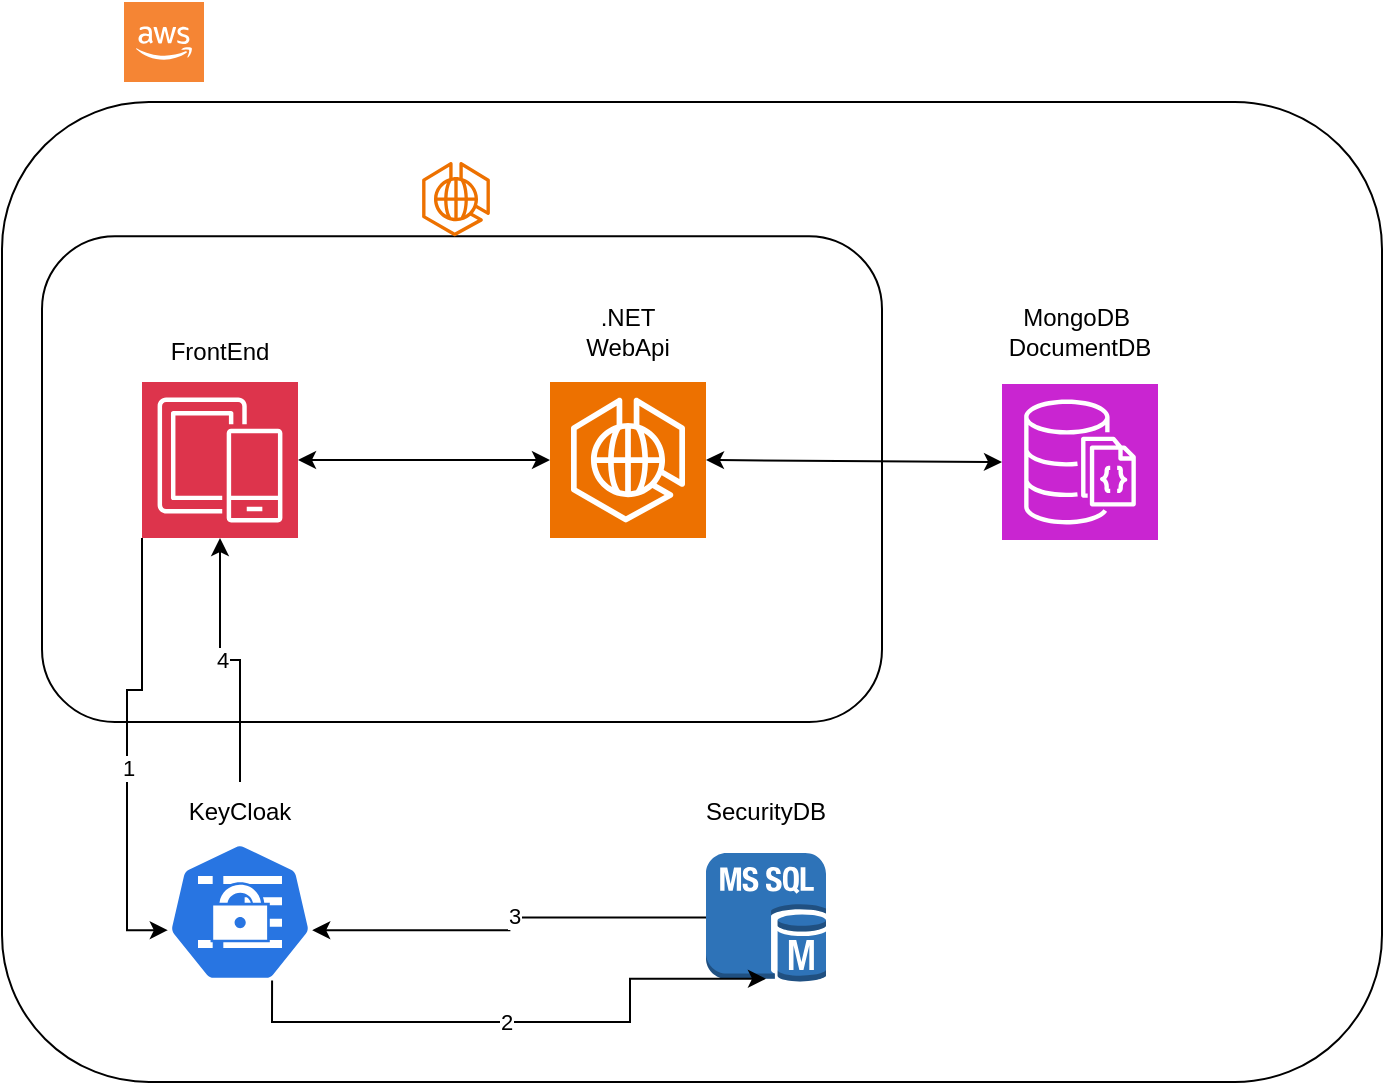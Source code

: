 <mxfile version="24.5.4" type="github">
  <diagram name="Página-1" id="BjKBbpksZFgqR6-b-1XU">
    <mxGraphModel dx="1035" dy="511" grid="1" gridSize="10" guides="1" tooltips="1" connect="1" arrows="1" fold="1" page="1" pageScale="1" pageWidth="827" pageHeight="1169" math="0" shadow="0">
      <root>
        <mxCell id="0" />
        <mxCell id="1" parent="0" />
        <mxCell id="Qqj6Q0SjELC-B6MR0gVu-8" value="" style="rounded=1;whiteSpace=wrap;html=1;" parent="1" vertex="1">
          <mxGeometry x="100" y="160" width="690" height="490" as="geometry" />
        </mxCell>
        <mxCell id="Qqj6Q0SjELC-B6MR0gVu-9" value="" style="outlineConnect=0;dashed=0;verticalLabelPosition=bottom;verticalAlign=top;align=center;html=1;shape=mxgraph.aws3.cloud_2;fillColor=#F58534;gradientColor=none;" parent="1" vertex="1">
          <mxGeometry x="161" y="110" width="40" height="40" as="geometry" />
        </mxCell>
        <mxCell id="Qqj6Q0SjELC-B6MR0gVu-15" value="" style="rounded=1;whiteSpace=wrap;html=1;" parent="1" vertex="1">
          <mxGeometry x="120" y="227.09" width="420" height="242.91" as="geometry" />
        </mxCell>
        <mxCell id="Qqj6Q0SjELC-B6MR0gVu-22" value="" style="sketch=0;outlineConnect=0;fontColor=#232F3E;gradientColor=none;fillColor=#ED7100;strokeColor=none;dashed=0;verticalLabelPosition=bottom;verticalAlign=top;align=center;html=1;fontSize=12;fontStyle=0;aspect=fixed;pointerEvents=1;shape=mxgraph.aws4.ecs_anywhere;" parent="1" vertex="1">
          <mxGeometry x="310" y="190" width="34" height="37.09" as="geometry" />
        </mxCell>
        <mxCell id="9esy8N0uCkG6m0sXwMPt-1" value="" style="group" vertex="1" connectable="0" parent="1">
          <mxGeometry x="374" y="260" width="78" height="118.0" as="geometry" />
        </mxCell>
        <mxCell id="Qqj6Q0SjELC-B6MR0gVu-11" value="" style="sketch=0;points=[[0,0,0],[0.25,0,0],[0.5,0,0],[0.75,0,0],[1,0,0],[0,1,0],[0.25,1,0],[0.5,1,0],[0.75,1,0],[1,1,0],[0,0.25,0],[0,0.5,0],[0,0.75,0],[1,0.25,0],[1,0.5,0],[1,0.75,0]];outlineConnect=0;fontColor=#232F3E;fillColor=#ED7100;strokeColor=#ffffff;dashed=0;verticalLabelPosition=bottom;verticalAlign=top;align=center;html=1;fontSize=12;fontStyle=0;aspect=fixed;shape=mxgraph.aws4.resourceIcon;resIcon=mxgraph.aws4.ecs_anywhere;" parent="9esy8N0uCkG6m0sXwMPt-1" vertex="1">
          <mxGeometry y="40.0" width="78" height="78" as="geometry" />
        </mxCell>
        <mxCell id="Qqj6Q0SjELC-B6MR0gVu-19" value=".NET WebApi" style="text;strokeColor=none;align=center;fillColor=none;html=1;verticalAlign=middle;whiteSpace=wrap;rounded=0;" parent="9esy8N0uCkG6m0sXwMPt-1" vertex="1">
          <mxGeometry x="9" width="60" height="30" as="geometry" />
        </mxCell>
        <mxCell id="9esy8N0uCkG6m0sXwMPt-2" value="" style="group" vertex="1" connectable="0" parent="1">
          <mxGeometry x="170" y="270" width="78" height="108" as="geometry" />
        </mxCell>
        <mxCell id="Qqj6Q0SjELC-B6MR0gVu-13" value="" style="sketch=0;points=[[0,0,0],[0.25,0,0],[0.5,0,0],[0.75,0,0],[1,0,0],[0,1,0],[0.25,1,0],[0.5,1,0],[0.75,1,0],[1,1,0],[0,0.25,0],[0,0.5,0],[0,0.75,0],[1,0.25,0],[1,0.5,0],[1,0.75,0]];outlineConnect=0;fontColor=#232F3E;fillColor=#DD344C;strokeColor=#ffffff;dashed=0;verticalLabelPosition=bottom;verticalAlign=top;align=center;html=1;fontSize=12;fontStyle=0;aspect=fixed;shape=mxgraph.aws4.resourceIcon;resIcon=mxgraph.aws4.mobile;" parent="9esy8N0uCkG6m0sXwMPt-2" vertex="1">
          <mxGeometry y="30" width="78" height="78" as="geometry" />
        </mxCell>
        <mxCell id="Qqj6Q0SjELC-B6MR0gVu-17" value="&lt;div&gt;FrontEnd&lt;/div&gt;" style="text;strokeColor=none;align=center;fillColor=none;html=1;verticalAlign=middle;whiteSpace=wrap;rounded=0;" parent="9esy8N0uCkG6m0sXwMPt-2" vertex="1">
          <mxGeometry x="9" width="60" height="30" as="geometry" />
        </mxCell>
        <mxCell id="9esy8N0uCkG6m0sXwMPt-3" value="" style="group" vertex="1" connectable="0" parent="1">
          <mxGeometry x="600" y="260" width="78" height="119" as="geometry" />
        </mxCell>
        <mxCell id="Qqj6Q0SjELC-B6MR0gVu-7" value="" style="sketch=0;points=[[0,0,0],[0.25,0,0],[0.5,0,0],[0.75,0,0],[1,0,0],[0,1,0],[0.25,1,0],[0.5,1,0],[0.75,1,0],[1,1,0],[0,0.25,0],[0,0.5,0],[0,0.75,0],[1,0.25,0],[1,0.5,0],[1,0.75,0]];outlineConnect=0;fontColor=#232F3E;fillColor=#C925D1;strokeColor=#ffffff;dashed=0;verticalLabelPosition=bottom;verticalAlign=top;align=center;html=1;fontSize=12;fontStyle=0;aspect=fixed;shape=mxgraph.aws4.resourceIcon;resIcon=mxgraph.aws4.documentdb_with_mongodb_compatibility;" parent="9esy8N0uCkG6m0sXwMPt-3" vertex="1">
          <mxGeometry y="41" width="78" height="78" as="geometry" />
        </mxCell>
        <mxCell id="Qqj6Q0SjELC-B6MR0gVu-21" value="MongoDB&amp;nbsp; DocumentDB" style="text;strokeColor=none;align=center;fillColor=none;html=1;verticalAlign=middle;whiteSpace=wrap;rounded=0;" parent="9esy8N0uCkG6m0sXwMPt-3" vertex="1">
          <mxGeometry x="9" width="60" height="30" as="geometry" />
        </mxCell>
        <mxCell id="9esy8N0uCkG6m0sXwMPt-9" value="" style="group" vertex="1" connectable="0" parent="1">
          <mxGeometry x="182.54" y="500" width="72.92" height="100" as="geometry" />
        </mxCell>
        <mxCell id="9esy8N0uCkG6m0sXwMPt-7" value="" style="aspect=fixed;sketch=0;html=1;dashed=0;whitespace=wrap;verticalLabelPosition=bottom;verticalAlign=top;fillColor=#2875E2;strokeColor=#ffffff;points=[[0.005,0.63,0],[0.1,0.2,0],[0.9,0.2,0],[0.5,0,0],[0.995,0.63,0],[0.72,0.99,0],[0.5,1,0],[0.28,0.99,0]];shape=mxgraph.kubernetes.icon2;prIcon=secret" vertex="1" parent="9esy8N0uCkG6m0sXwMPt-9">
          <mxGeometry y="30" width="72.92" height="70" as="geometry" />
        </mxCell>
        <mxCell id="9esy8N0uCkG6m0sXwMPt-8" value="&lt;div&gt;KeyCloak&lt;/div&gt;" style="text;strokeColor=none;align=center;fillColor=none;html=1;verticalAlign=middle;whiteSpace=wrap;rounded=0;" vertex="1" parent="9esy8N0uCkG6m0sXwMPt-9">
          <mxGeometry x="6.46" width="60" height="30" as="geometry" />
        </mxCell>
        <mxCell id="9esy8N0uCkG6m0sXwMPt-12" value="" style="group" vertex="1" connectable="0" parent="1">
          <mxGeometry x="452" y="499.5" width="60" height="100.5" as="geometry" />
        </mxCell>
        <mxCell id="9esy8N0uCkG6m0sXwMPt-10" value="" style="outlineConnect=0;dashed=0;verticalLabelPosition=bottom;verticalAlign=top;align=center;html=1;shape=mxgraph.aws3.ms_sql_instance;fillColor=#2E73B8;gradientColor=none;" vertex="1" parent="9esy8N0uCkG6m0sXwMPt-12">
          <mxGeometry y="36" width="60" height="64.5" as="geometry" />
        </mxCell>
        <mxCell id="9esy8N0uCkG6m0sXwMPt-11" value="&lt;div&gt;SecurityDB&lt;/div&gt;" style="text;strokeColor=none;align=center;fillColor=none;html=1;verticalAlign=middle;whiteSpace=wrap;rounded=0;" vertex="1" parent="9esy8N0uCkG6m0sXwMPt-12">
          <mxGeometry width="60" height="30" as="geometry" />
        </mxCell>
        <mxCell id="9esy8N0uCkG6m0sXwMPt-20" style="edgeStyle=orthogonalEdgeStyle;rounded=0;orthogonalLoop=1;jettySize=auto;html=1;exitX=0;exitY=1;exitDx=0;exitDy=0;exitPerimeter=0;entryX=0.005;entryY=0.63;entryDx=0;entryDy=0;entryPerimeter=0;" edge="1" parent="1" source="Qqj6Q0SjELC-B6MR0gVu-13" target="9esy8N0uCkG6m0sXwMPt-7">
          <mxGeometry relative="1" as="geometry" />
        </mxCell>
        <mxCell id="9esy8N0uCkG6m0sXwMPt-21" value="1" style="edgeLabel;html=1;align=center;verticalAlign=middle;resizable=0;points=[];" vertex="1" connectable="0" parent="9esy8N0uCkG6m0sXwMPt-20">
          <mxGeometry x="0.092" relative="1" as="geometry">
            <mxPoint as="offset" />
          </mxGeometry>
        </mxCell>
        <mxCell id="9esy8N0uCkG6m0sXwMPt-22" style="edgeStyle=orthogonalEdgeStyle;rounded=0;orthogonalLoop=1;jettySize=auto;html=1;exitX=0.72;exitY=0.99;exitDx=0;exitDy=0;exitPerimeter=0;entryX=0.5;entryY=0.975;entryDx=0;entryDy=0;entryPerimeter=0;" edge="1" parent="1" source="9esy8N0uCkG6m0sXwMPt-7" target="9esy8N0uCkG6m0sXwMPt-10">
          <mxGeometry relative="1" as="geometry">
            <Array as="points">
              <mxPoint x="235" y="620" />
              <mxPoint x="414" y="620" />
            </Array>
          </mxGeometry>
        </mxCell>
        <mxCell id="9esy8N0uCkG6m0sXwMPt-23" value="2" style="edgeLabel;html=1;align=center;verticalAlign=middle;resizable=0;points=[];" vertex="1" connectable="0" parent="9esy8N0uCkG6m0sXwMPt-22">
          <mxGeometry x="-0.052" relative="1" as="geometry">
            <mxPoint as="offset" />
          </mxGeometry>
        </mxCell>
        <mxCell id="9esy8N0uCkG6m0sXwMPt-24" style="edgeStyle=orthogonalEdgeStyle;rounded=0;orthogonalLoop=1;jettySize=auto;html=1;exitX=0;exitY=0.5;exitDx=0;exitDy=0;exitPerimeter=0;entryX=0.995;entryY=0.63;entryDx=0;entryDy=0;entryPerimeter=0;" edge="1" parent="1" source="9esy8N0uCkG6m0sXwMPt-10" target="9esy8N0uCkG6m0sXwMPt-7">
          <mxGeometry relative="1" as="geometry" />
        </mxCell>
        <mxCell id="9esy8N0uCkG6m0sXwMPt-25" value="3" style="edgeLabel;html=1;align=center;verticalAlign=middle;resizable=0;points=[];" vertex="1" connectable="0" parent="9esy8N0uCkG6m0sXwMPt-24">
          <mxGeometry x="-0.057" y="-1" relative="1" as="geometry">
            <mxPoint as="offset" />
          </mxGeometry>
        </mxCell>
        <mxCell id="9esy8N0uCkG6m0sXwMPt-26" style="edgeStyle=orthogonalEdgeStyle;rounded=0;orthogonalLoop=1;jettySize=auto;html=1;exitX=0.5;exitY=0;exitDx=0;exitDy=0;entryX=0.5;entryY=1;entryDx=0;entryDy=0;entryPerimeter=0;" edge="1" parent="1" source="9esy8N0uCkG6m0sXwMPt-8" target="Qqj6Q0SjELC-B6MR0gVu-13">
          <mxGeometry relative="1" as="geometry" />
        </mxCell>
        <mxCell id="9esy8N0uCkG6m0sXwMPt-27" value="4" style="edgeLabel;html=1;align=center;verticalAlign=middle;resizable=0;points=[];" vertex="1" connectable="0" parent="9esy8N0uCkG6m0sXwMPt-26">
          <mxGeometry x="0.058" relative="1" as="geometry">
            <mxPoint as="offset" />
          </mxGeometry>
        </mxCell>
        <mxCell id="9esy8N0uCkG6m0sXwMPt-28" value="" style="endArrow=classic;startArrow=classic;html=1;rounded=0;entryX=0;entryY=0.5;entryDx=0;entryDy=0;entryPerimeter=0;exitX=1;exitY=0.5;exitDx=0;exitDy=0;exitPerimeter=0;" edge="1" parent="1" source="Qqj6Q0SjELC-B6MR0gVu-13" target="Qqj6Q0SjELC-B6MR0gVu-11">
          <mxGeometry width="50" height="50" relative="1" as="geometry">
            <mxPoint x="320" y="460" as="sourcePoint" />
            <mxPoint x="370" y="410" as="targetPoint" />
          </mxGeometry>
        </mxCell>
        <mxCell id="9esy8N0uCkG6m0sXwMPt-30" value="" style="endArrow=classic;startArrow=classic;html=1;rounded=0;exitX=1;exitY=0.5;exitDx=0;exitDy=0;exitPerimeter=0;entryX=0;entryY=0.5;entryDx=0;entryDy=0;entryPerimeter=0;" edge="1" parent="1" source="Qqj6Q0SjELC-B6MR0gVu-11" target="Qqj6Q0SjELC-B6MR0gVu-7">
          <mxGeometry width="50" height="50" relative="1" as="geometry">
            <mxPoint x="440" y="440" as="sourcePoint" />
            <mxPoint x="600" y="320" as="targetPoint" />
          </mxGeometry>
        </mxCell>
      </root>
    </mxGraphModel>
  </diagram>
</mxfile>
